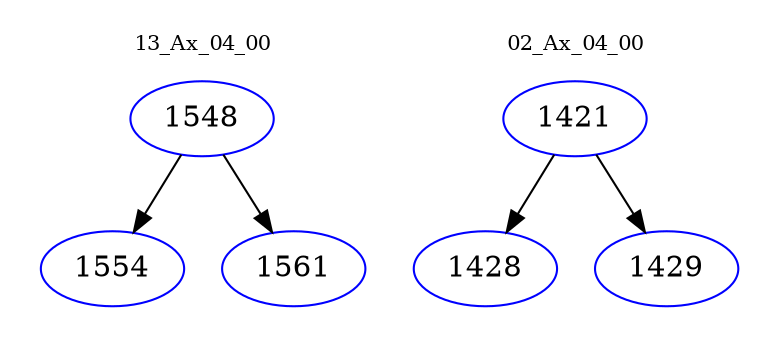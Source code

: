 digraph{
subgraph cluster_0 {
color = white
label = "13_Ax_04_00";
fontsize=10;
T0_1548 [label="1548", color="blue"]
T0_1548 -> T0_1554 [color="black"]
T0_1554 [label="1554", color="blue"]
T0_1548 -> T0_1561 [color="black"]
T0_1561 [label="1561", color="blue"]
}
subgraph cluster_1 {
color = white
label = "02_Ax_04_00";
fontsize=10;
T1_1421 [label="1421", color="blue"]
T1_1421 -> T1_1428 [color="black"]
T1_1428 [label="1428", color="blue"]
T1_1421 -> T1_1429 [color="black"]
T1_1429 [label="1429", color="blue"]
}
}

